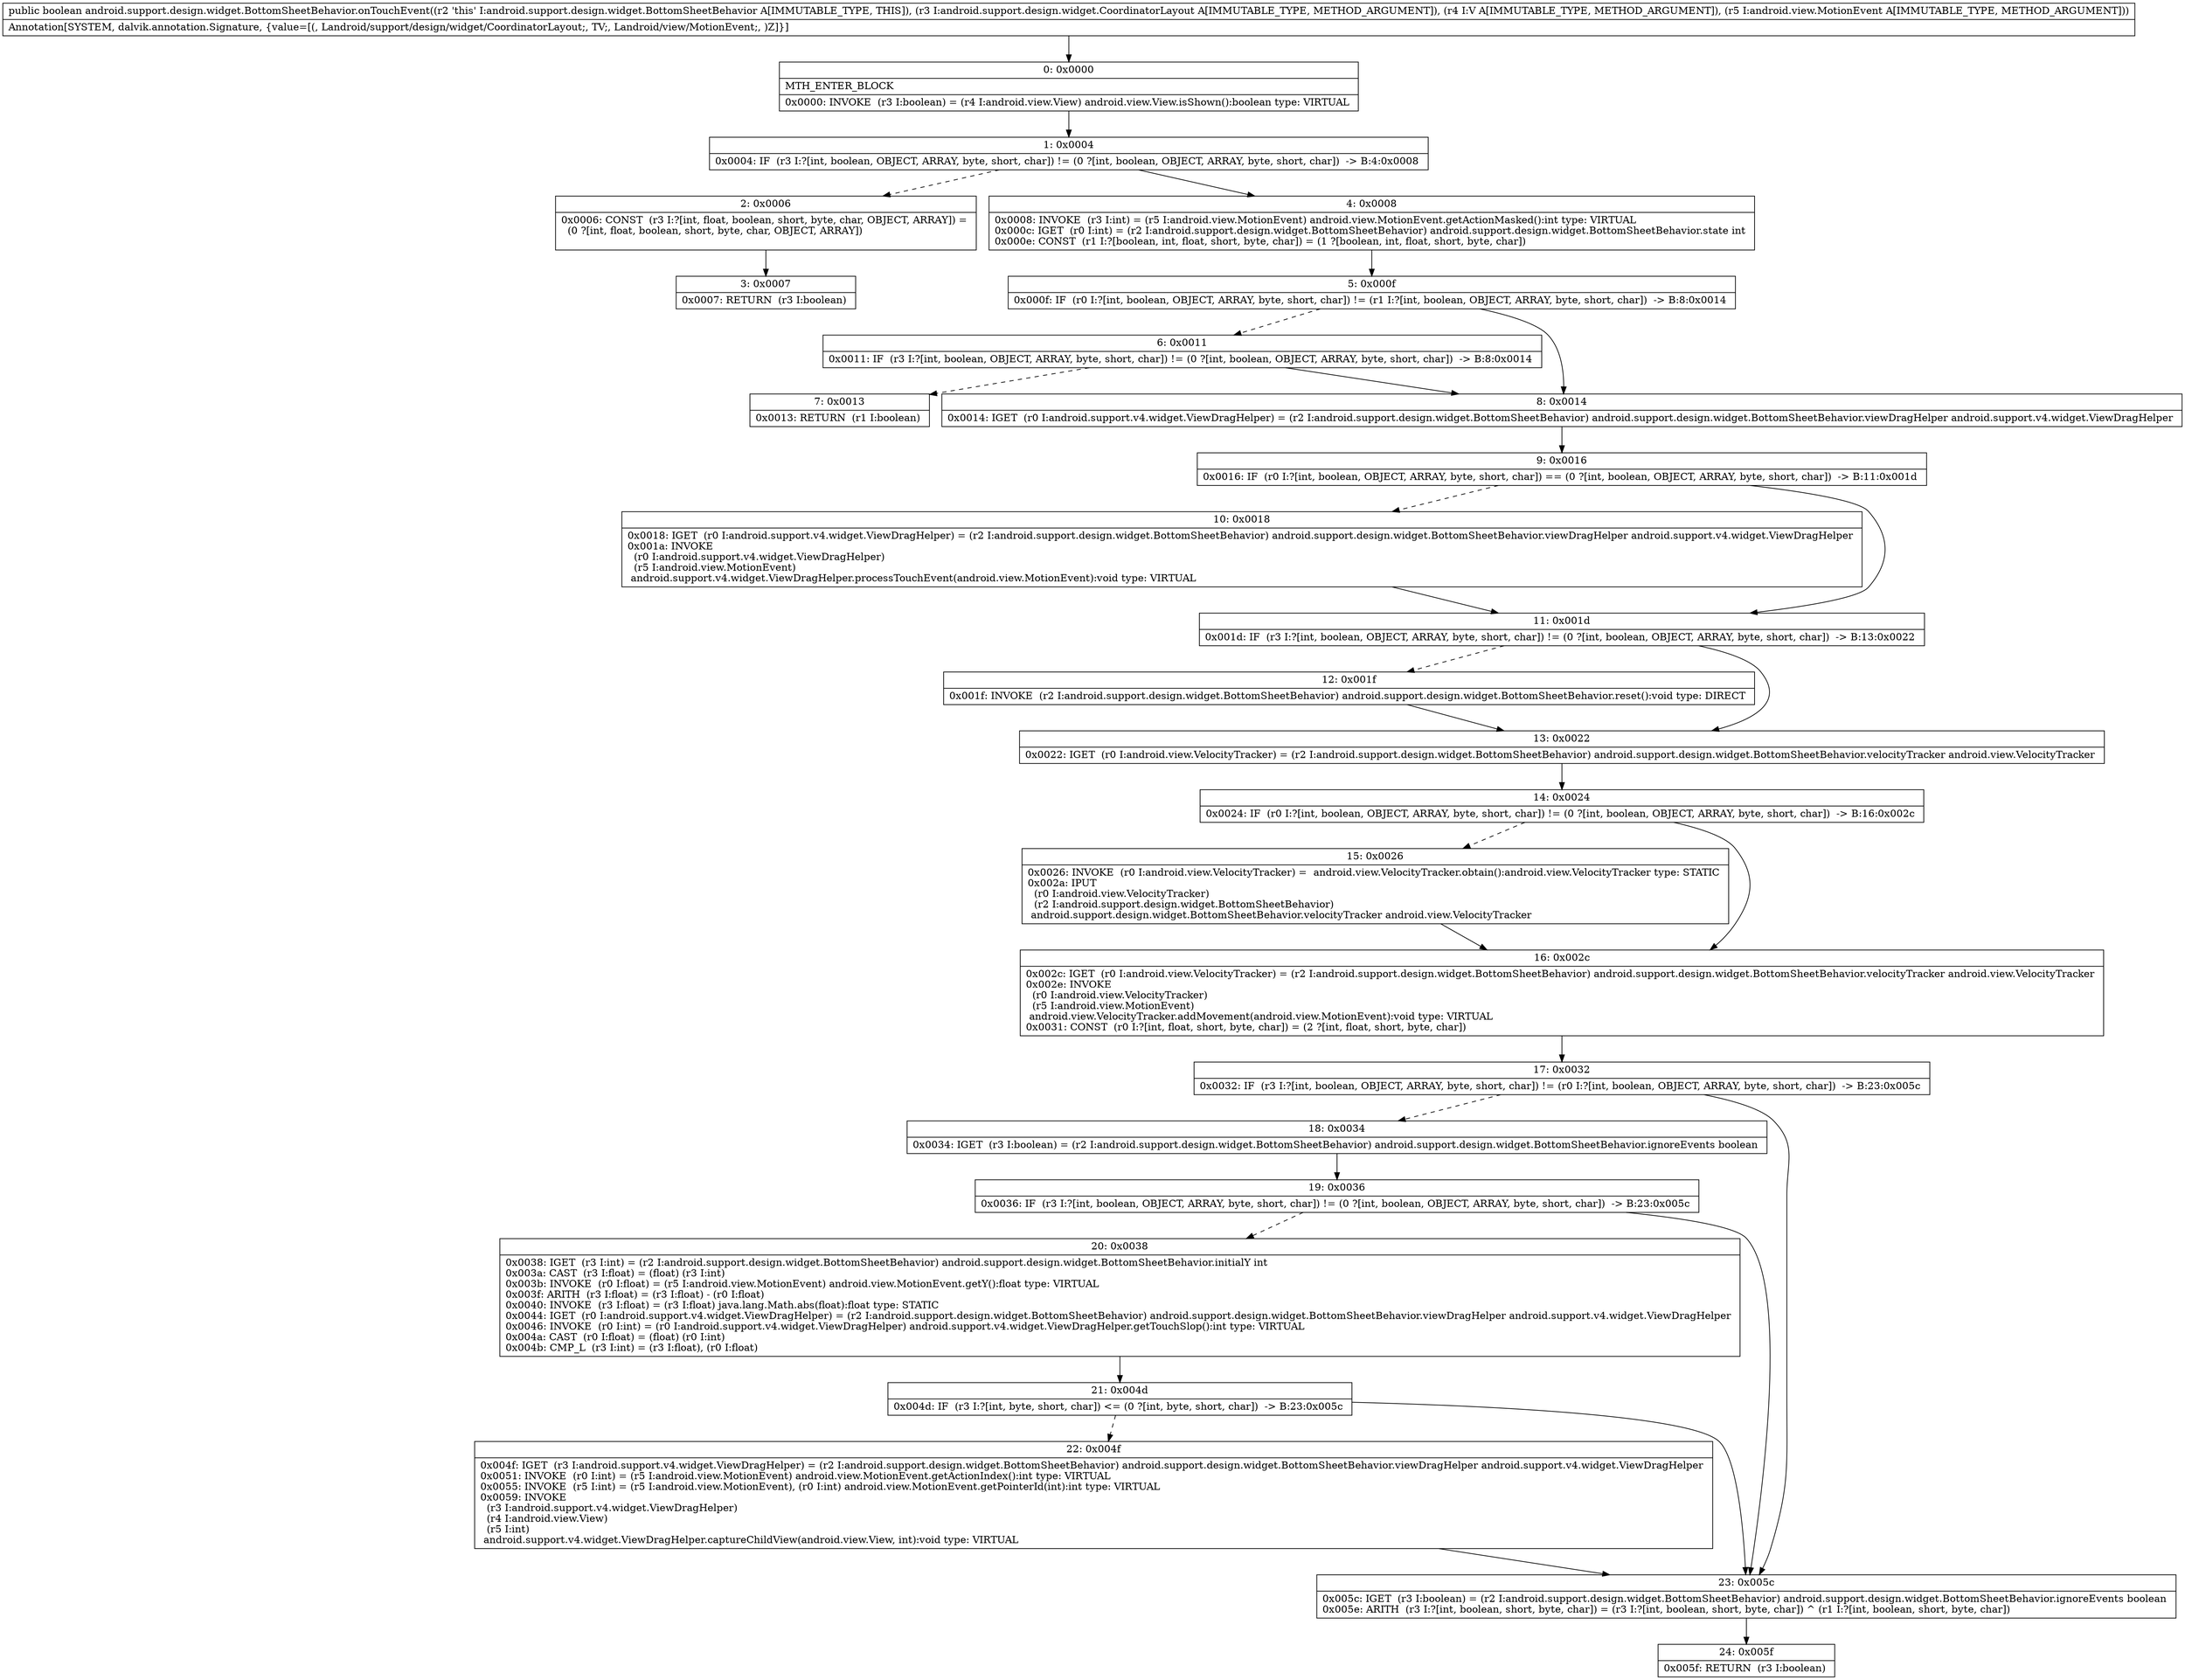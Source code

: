 digraph "CFG forandroid.support.design.widget.BottomSheetBehavior.onTouchEvent(Landroid\/support\/design\/widget\/CoordinatorLayout;Landroid\/view\/View;Landroid\/view\/MotionEvent;)Z" {
Node_0 [shape=record,label="{0\:\ 0x0000|MTH_ENTER_BLOCK\l|0x0000: INVOKE  (r3 I:boolean) = (r4 I:android.view.View) android.view.View.isShown():boolean type: VIRTUAL \l}"];
Node_1 [shape=record,label="{1\:\ 0x0004|0x0004: IF  (r3 I:?[int, boolean, OBJECT, ARRAY, byte, short, char]) != (0 ?[int, boolean, OBJECT, ARRAY, byte, short, char])  \-\> B:4:0x0008 \l}"];
Node_2 [shape=record,label="{2\:\ 0x0006|0x0006: CONST  (r3 I:?[int, float, boolean, short, byte, char, OBJECT, ARRAY]) = \l  (0 ?[int, float, boolean, short, byte, char, OBJECT, ARRAY])\l \l}"];
Node_3 [shape=record,label="{3\:\ 0x0007|0x0007: RETURN  (r3 I:boolean) \l}"];
Node_4 [shape=record,label="{4\:\ 0x0008|0x0008: INVOKE  (r3 I:int) = (r5 I:android.view.MotionEvent) android.view.MotionEvent.getActionMasked():int type: VIRTUAL \l0x000c: IGET  (r0 I:int) = (r2 I:android.support.design.widget.BottomSheetBehavior) android.support.design.widget.BottomSheetBehavior.state int \l0x000e: CONST  (r1 I:?[boolean, int, float, short, byte, char]) = (1 ?[boolean, int, float, short, byte, char]) \l}"];
Node_5 [shape=record,label="{5\:\ 0x000f|0x000f: IF  (r0 I:?[int, boolean, OBJECT, ARRAY, byte, short, char]) != (r1 I:?[int, boolean, OBJECT, ARRAY, byte, short, char])  \-\> B:8:0x0014 \l}"];
Node_6 [shape=record,label="{6\:\ 0x0011|0x0011: IF  (r3 I:?[int, boolean, OBJECT, ARRAY, byte, short, char]) != (0 ?[int, boolean, OBJECT, ARRAY, byte, short, char])  \-\> B:8:0x0014 \l}"];
Node_7 [shape=record,label="{7\:\ 0x0013|0x0013: RETURN  (r1 I:boolean) \l}"];
Node_8 [shape=record,label="{8\:\ 0x0014|0x0014: IGET  (r0 I:android.support.v4.widget.ViewDragHelper) = (r2 I:android.support.design.widget.BottomSheetBehavior) android.support.design.widget.BottomSheetBehavior.viewDragHelper android.support.v4.widget.ViewDragHelper \l}"];
Node_9 [shape=record,label="{9\:\ 0x0016|0x0016: IF  (r0 I:?[int, boolean, OBJECT, ARRAY, byte, short, char]) == (0 ?[int, boolean, OBJECT, ARRAY, byte, short, char])  \-\> B:11:0x001d \l}"];
Node_10 [shape=record,label="{10\:\ 0x0018|0x0018: IGET  (r0 I:android.support.v4.widget.ViewDragHelper) = (r2 I:android.support.design.widget.BottomSheetBehavior) android.support.design.widget.BottomSheetBehavior.viewDragHelper android.support.v4.widget.ViewDragHelper \l0x001a: INVOKE  \l  (r0 I:android.support.v4.widget.ViewDragHelper)\l  (r5 I:android.view.MotionEvent)\l android.support.v4.widget.ViewDragHelper.processTouchEvent(android.view.MotionEvent):void type: VIRTUAL \l}"];
Node_11 [shape=record,label="{11\:\ 0x001d|0x001d: IF  (r3 I:?[int, boolean, OBJECT, ARRAY, byte, short, char]) != (0 ?[int, boolean, OBJECT, ARRAY, byte, short, char])  \-\> B:13:0x0022 \l}"];
Node_12 [shape=record,label="{12\:\ 0x001f|0x001f: INVOKE  (r2 I:android.support.design.widget.BottomSheetBehavior) android.support.design.widget.BottomSheetBehavior.reset():void type: DIRECT \l}"];
Node_13 [shape=record,label="{13\:\ 0x0022|0x0022: IGET  (r0 I:android.view.VelocityTracker) = (r2 I:android.support.design.widget.BottomSheetBehavior) android.support.design.widget.BottomSheetBehavior.velocityTracker android.view.VelocityTracker \l}"];
Node_14 [shape=record,label="{14\:\ 0x0024|0x0024: IF  (r0 I:?[int, boolean, OBJECT, ARRAY, byte, short, char]) != (0 ?[int, boolean, OBJECT, ARRAY, byte, short, char])  \-\> B:16:0x002c \l}"];
Node_15 [shape=record,label="{15\:\ 0x0026|0x0026: INVOKE  (r0 I:android.view.VelocityTracker) =  android.view.VelocityTracker.obtain():android.view.VelocityTracker type: STATIC \l0x002a: IPUT  \l  (r0 I:android.view.VelocityTracker)\l  (r2 I:android.support.design.widget.BottomSheetBehavior)\l android.support.design.widget.BottomSheetBehavior.velocityTracker android.view.VelocityTracker \l}"];
Node_16 [shape=record,label="{16\:\ 0x002c|0x002c: IGET  (r0 I:android.view.VelocityTracker) = (r2 I:android.support.design.widget.BottomSheetBehavior) android.support.design.widget.BottomSheetBehavior.velocityTracker android.view.VelocityTracker \l0x002e: INVOKE  \l  (r0 I:android.view.VelocityTracker)\l  (r5 I:android.view.MotionEvent)\l android.view.VelocityTracker.addMovement(android.view.MotionEvent):void type: VIRTUAL \l0x0031: CONST  (r0 I:?[int, float, short, byte, char]) = (2 ?[int, float, short, byte, char]) \l}"];
Node_17 [shape=record,label="{17\:\ 0x0032|0x0032: IF  (r3 I:?[int, boolean, OBJECT, ARRAY, byte, short, char]) != (r0 I:?[int, boolean, OBJECT, ARRAY, byte, short, char])  \-\> B:23:0x005c \l}"];
Node_18 [shape=record,label="{18\:\ 0x0034|0x0034: IGET  (r3 I:boolean) = (r2 I:android.support.design.widget.BottomSheetBehavior) android.support.design.widget.BottomSheetBehavior.ignoreEvents boolean \l}"];
Node_19 [shape=record,label="{19\:\ 0x0036|0x0036: IF  (r3 I:?[int, boolean, OBJECT, ARRAY, byte, short, char]) != (0 ?[int, boolean, OBJECT, ARRAY, byte, short, char])  \-\> B:23:0x005c \l}"];
Node_20 [shape=record,label="{20\:\ 0x0038|0x0038: IGET  (r3 I:int) = (r2 I:android.support.design.widget.BottomSheetBehavior) android.support.design.widget.BottomSheetBehavior.initialY int \l0x003a: CAST  (r3 I:float) = (float) (r3 I:int) \l0x003b: INVOKE  (r0 I:float) = (r5 I:android.view.MotionEvent) android.view.MotionEvent.getY():float type: VIRTUAL \l0x003f: ARITH  (r3 I:float) = (r3 I:float) \- (r0 I:float) \l0x0040: INVOKE  (r3 I:float) = (r3 I:float) java.lang.Math.abs(float):float type: STATIC \l0x0044: IGET  (r0 I:android.support.v4.widget.ViewDragHelper) = (r2 I:android.support.design.widget.BottomSheetBehavior) android.support.design.widget.BottomSheetBehavior.viewDragHelper android.support.v4.widget.ViewDragHelper \l0x0046: INVOKE  (r0 I:int) = (r0 I:android.support.v4.widget.ViewDragHelper) android.support.v4.widget.ViewDragHelper.getTouchSlop():int type: VIRTUAL \l0x004a: CAST  (r0 I:float) = (float) (r0 I:int) \l0x004b: CMP_L  (r3 I:int) = (r3 I:float), (r0 I:float) \l}"];
Node_21 [shape=record,label="{21\:\ 0x004d|0x004d: IF  (r3 I:?[int, byte, short, char]) \<= (0 ?[int, byte, short, char])  \-\> B:23:0x005c \l}"];
Node_22 [shape=record,label="{22\:\ 0x004f|0x004f: IGET  (r3 I:android.support.v4.widget.ViewDragHelper) = (r2 I:android.support.design.widget.BottomSheetBehavior) android.support.design.widget.BottomSheetBehavior.viewDragHelper android.support.v4.widget.ViewDragHelper \l0x0051: INVOKE  (r0 I:int) = (r5 I:android.view.MotionEvent) android.view.MotionEvent.getActionIndex():int type: VIRTUAL \l0x0055: INVOKE  (r5 I:int) = (r5 I:android.view.MotionEvent), (r0 I:int) android.view.MotionEvent.getPointerId(int):int type: VIRTUAL \l0x0059: INVOKE  \l  (r3 I:android.support.v4.widget.ViewDragHelper)\l  (r4 I:android.view.View)\l  (r5 I:int)\l android.support.v4.widget.ViewDragHelper.captureChildView(android.view.View, int):void type: VIRTUAL \l}"];
Node_23 [shape=record,label="{23\:\ 0x005c|0x005c: IGET  (r3 I:boolean) = (r2 I:android.support.design.widget.BottomSheetBehavior) android.support.design.widget.BottomSheetBehavior.ignoreEvents boolean \l0x005e: ARITH  (r3 I:?[int, boolean, short, byte, char]) = (r3 I:?[int, boolean, short, byte, char]) ^ (r1 I:?[int, boolean, short, byte, char]) \l}"];
Node_24 [shape=record,label="{24\:\ 0x005f|0x005f: RETURN  (r3 I:boolean) \l}"];
MethodNode[shape=record,label="{public boolean android.support.design.widget.BottomSheetBehavior.onTouchEvent((r2 'this' I:android.support.design.widget.BottomSheetBehavior A[IMMUTABLE_TYPE, THIS]), (r3 I:android.support.design.widget.CoordinatorLayout A[IMMUTABLE_TYPE, METHOD_ARGUMENT]), (r4 I:V A[IMMUTABLE_TYPE, METHOD_ARGUMENT]), (r5 I:android.view.MotionEvent A[IMMUTABLE_TYPE, METHOD_ARGUMENT]))  | Annotation[SYSTEM, dalvik.annotation.Signature, \{value=[(, Landroid\/support\/design\/widget\/CoordinatorLayout;, TV;, Landroid\/view\/MotionEvent;, )Z]\}]\l}"];
MethodNode -> Node_0;
Node_0 -> Node_1;
Node_1 -> Node_2[style=dashed];
Node_1 -> Node_4;
Node_2 -> Node_3;
Node_4 -> Node_5;
Node_5 -> Node_6[style=dashed];
Node_5 -> Node_8;
Node_6 -> Node_7[style=dashed];
Node_6 -> Node_8;
Node_8 -> Node_9;
Node_9 -> Node_10[style=dashed];
Node_9 -> Node_11;
Node_10 -> Node_11;
Node_11 -> Node_12[style=dashed];
Node_11 -> Node_13;
Node_12 -> Node_13;
Node_13 -> Node_14;
Node_14 -> Node_15[style=dashed];
Node_14 -> Node_16;
Node_15 -> Node_16;
Node_16 -> Node_17;
Node_17 -> Node_18[style=dashed];
Node_17 -> Node_23;
Node_18 -> Node_19;
Node_19 -> Node_20[style=dashed];
Node_19 -> Node_23;
Node_20 -> Node_21;
Node_21 -> Node_22[style=dashed];
Node_21 -> Node_23;
Node_22 -> Node_23;
Node_23 -> Node_24;
}

